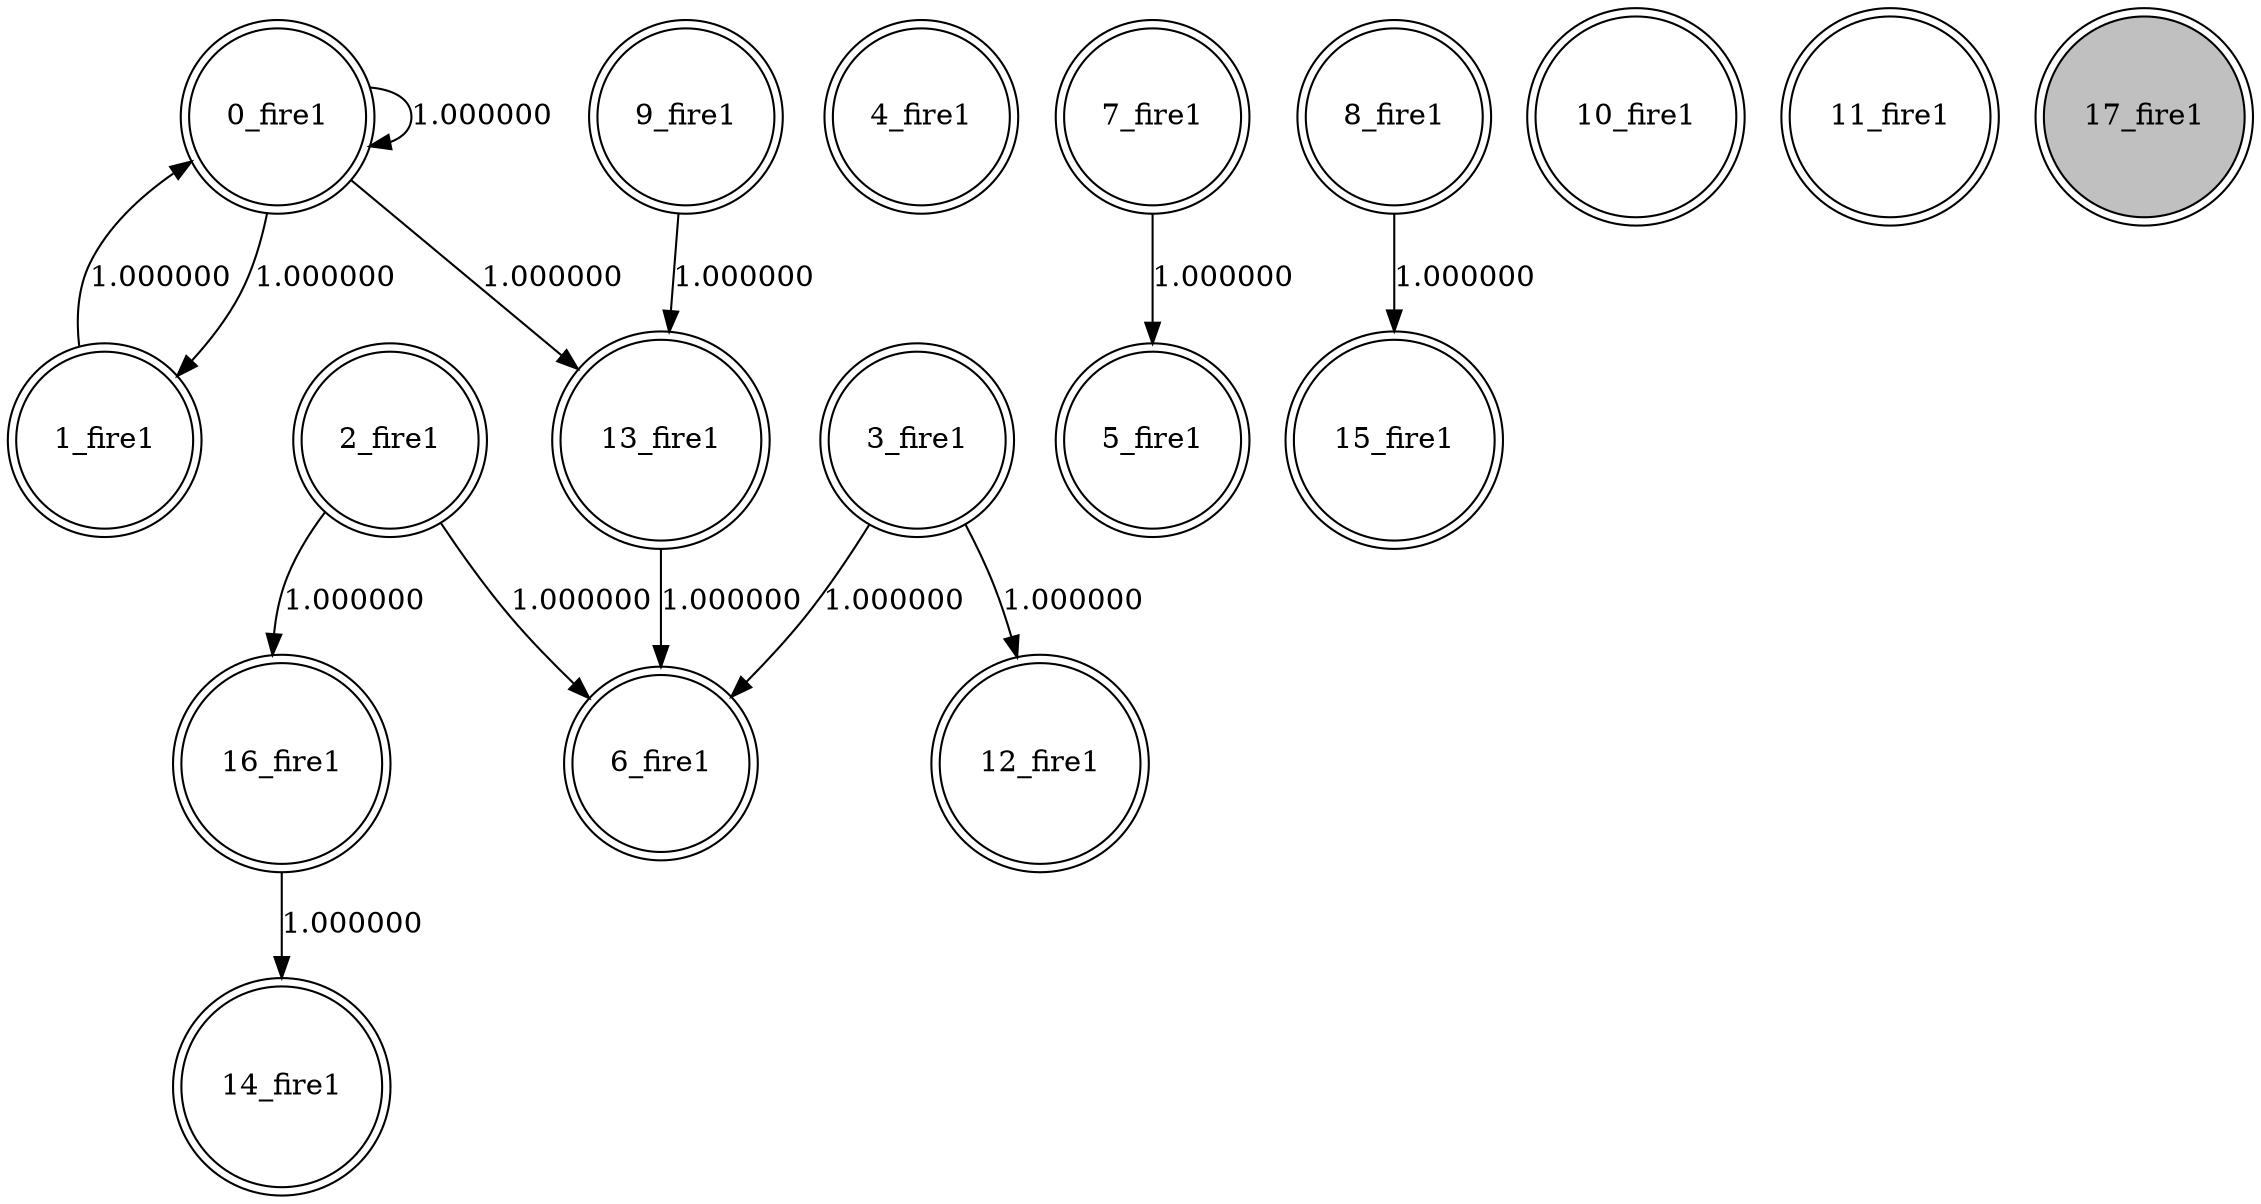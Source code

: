 digraph G {
 node[shape = circle]
0 [label="0_fire1",shape=doublecircle]
1 [label="1_fire1",shape=doublecircle]
2 [label="2_fire1",shape=doublecircle]
3 [label="3_fire1",shape=doublecircle]
4 [label="4_fire1",shape=doublecircle]
5 [label="5_fire1",shape=doublecircle]
6 [label="6_fire1",shape=doublecircle]
7 [label="7_fire1",shape=doublecircle]
8 [label="8_fire1",shape=doublecircle]
9 [label="9_fire1",shape=doublecircle]
10 [label="10_fire1",shape=doublecircle]
11 [label="11_fire1",shape=doublecircle]
12 [label="12_fire1",shape=doublecircle]
13 [label="13_fire1",shape=doublecircle]
14 [label="14_fire1",shape=doublecircle]
15 [label="15_fire1",shape=doublecircle]
16 [label="16_fire1",shape=doublecircle]
17 [label="17_fire1",shape=doublecircle, style=filled, fillcolor=gray]
8 -> 15 [label="1.000000"]
13 -> 6 [label="1.000000"]
2 -> 16 [label="1.000000"]
2 -> 6 [label="1.000000"]
7 -> 5 [label="1.000000"]
0 -> 13 [label="1.000000"]
3 -> 6 [label="1.000000"]
0 -> 0 [label="1.000000"]
0 -> 1 [label="1.000000"]
3 -> 12 [label="1.000000"]
1 -> 0 [label="1.000000"]
16 -> 14 [label="1.000000"]
9 -> 13 [label="1.000000"]
}
